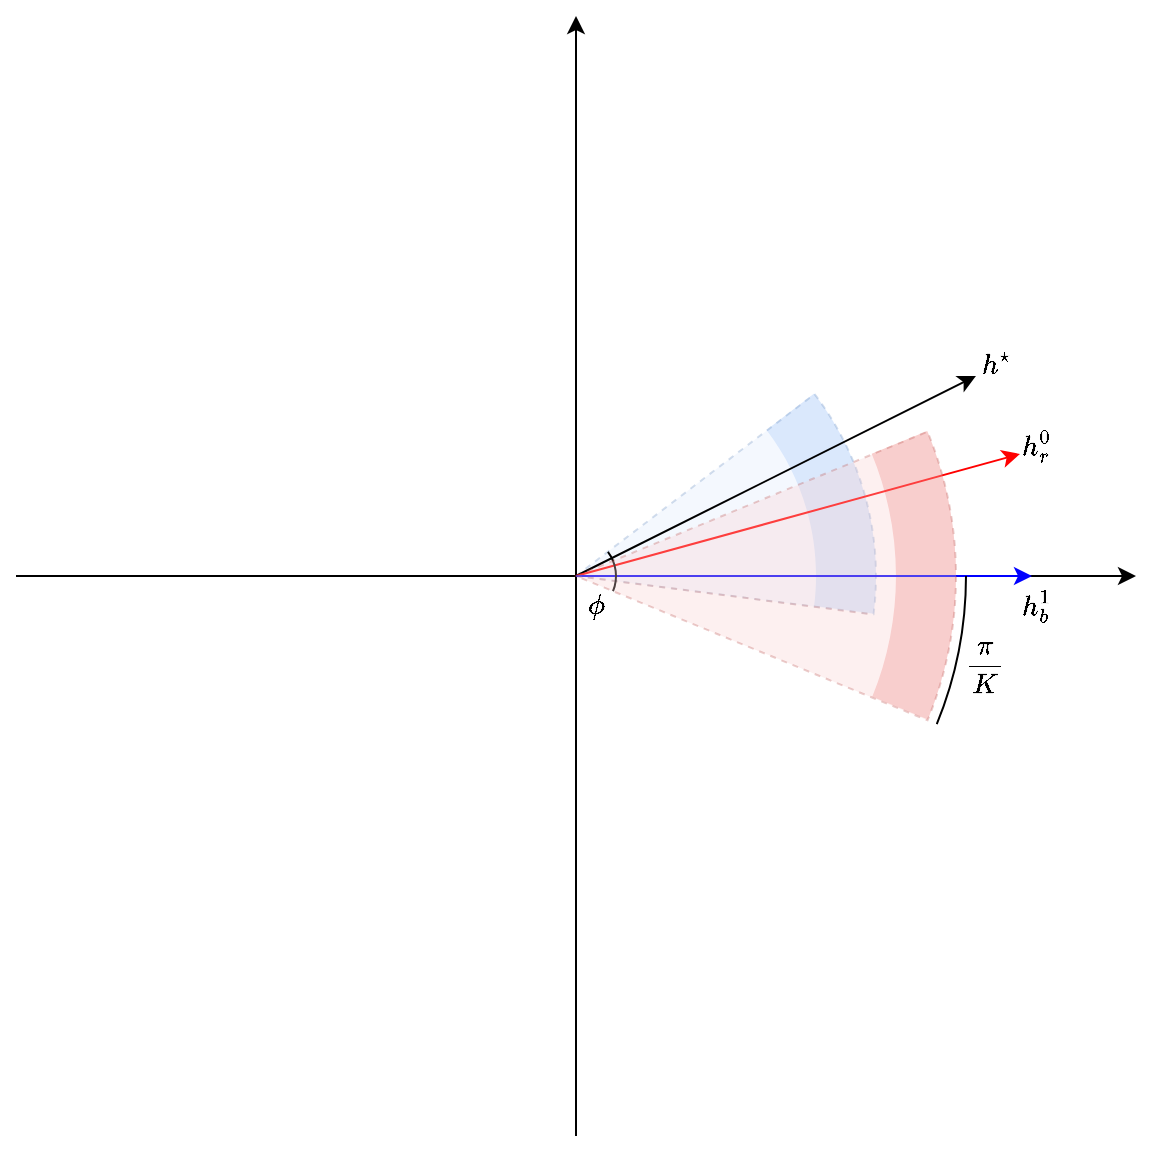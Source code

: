 <mxfile version="20.0.3" type="github">
  <diagram id="85g586EzvK8vTw8IZWv8" name="Page-1">
    <mxGraphModel dx="425" dy="235" grid="1" gridSize="10" guides="1" tooltips="1" connect="1" arrows="1" fold="1" page="1" pageScale="1" pageWidth="827" pageHeight="1169" math="1" shadow="0">
      <root>
        <mxCell id="0" />
        <mxCell id="1" parent="0" />
        <mxCell id="PyO2Ggy3WTRFLJfQddXv-3" value="" style="verticalLabelPosition=bottom;verticalAlign=top;html=1;shape=mxgraph.basic.partConcEllipse;startAngle=0.188;endAngle=0.312;arcWidth=0.2;shadow=0;fillColor=#dae8fc;strokeColor=none;rotation=-3615.13;" vertex="1" parent="1">
          <mxGeometry x="289.998" y="249.998" width="300" height="300" as="geometry" />
        </mxCell>
        <mxCell id="PyO2Ggy3WTRFLJfQddXv-44" value="" style="verticalLabelPosition=bottom;verticalAlign=top;html=1;shape=mxgraph.basic.pie;startAngle=0.188;endAngle=0.312;shadow=0;fillColor=#dae8fc;strokeColor=#6c8ebf;dashed=1;rotation=-15;opacity=30;" vertex="1" parent="1">
          <mxGeometry x="290" y="250" width="300" height="300" as="geometry" />
        </mxCell>
        <mxCell id="PyO2Ggy3WTRFLJfQddXv-4" value="" style="endArrow=classic;html=1;rounded=0;" edge="1" parent="1">
          <mxGeometry width="50" height="50" relative="1" as="geometry">
            <mxPoint x="160" y="400" as="sourcePoint" />
            <mxPoint x="720" y="400" as="targetPoint" />
          </mxGeometry>
        </mxCell>
        <mxCell id="PyO2Ggy3WTRFLJfQddXv-5" value="" style="endArrow=classic;html=1;rounded=0;" edge="1" parent="1">
          <mxGeometry width="50" height="50" relative="1" as="geometry">
            <mxPoint x="440" y="680" as="sourcePoint" />
            <mxPoint x="440" y="120" as="targetPoint" />
          </mxGeometry>
        </mxCell>
        <mxCell id="PyO2Ggy3WTRFLJfQddXv-22" value="$$h^\star$$" style="text;html=1;strokeColor=none;fillColor=none;align=center;verticalAlign=middle;whiteSpace=wrap;rounded=0;shadow=0;dashed=1;" vertex="1" parent="1">
          <mxGeometry x="640" y="280" width="20" height="30" as="geometry" />
        </mxCell>
        <mxCell id="PyO2Ggy3WTRFLJfQddXv-25" value="$$\frac{\pi}{K}$$" style="text;html=1;strokeColor=none;fillColor=none;align=center;verticalAlign=middle;whiteSpace=wrap;rounded=0;shadow=0;sketch=0;" vertex="1" parent="1">
          <mxGeometry x="635" y="430" width="20" height="30" as="geometry" />
        </mxCell>
        <mxCell id="PyO2Ggy3WTRFLJfQddXv-6" value="" style="verticalLabelPosition=bottom;verticalAlign=top;html=1;shape=mxgraph.basic.partConcEllipse;startAngle=0.188;endAngle=0.312;arcWidth=0.158;shadow=0;rotation=-3600.13;fillColor=#f8cecc;strokeColor=none;" vertex="1" parent="1">
          <mxGeometry x="249.998" y="209.998" width="380" height="380" as="geometry" />
        </mxCell>
        <mxCell id="PyO2Ggy3WTRFLJfQddXv-15" value="" style="endArrow=classic;html=1;rounded=0;" edge="1" parent="1">
          <mxGeometry width="50" height="50" relative="1" as="geometry">
            <mxPoint x="439.998" y="399.998" as="sourcePoint" />
            <mxPoint x="640" y="300" as="targetPoint" />
          </mxGeometry>
        </mxCell>
        <mxCell id="PyO2Ggy3WTRFLJfQddXv-7" value="" style="endArrow=classic;html=1;rounded=0;strokeColor=#FF0000;" edge="1" parent="1">
          <mxGeometry width="50" height="50" relative="1" as="geometry">
            <mxPoint x="439.998" y="399.998" as="sourcePoint" />
            <mxPoint x="661.998" y="338.998" as="targetPoint" />
          </mxGeometry>
        </mxCell>
        <mxCell id="PyO2Ggy3WTRFLJfQddXv-16" value="" style="endArrow=classic;html=1;rounded=0;strokeColor=#0000FF;" edge="1" parent="1">
          <mxGeometry width="50" height="50" relative="1" as="geometry">
            <mxPoint x="439.998" y="399.998" as="sourcePoint" />
            <mxPoint x="667.998" y="399.998" as="targetPoint" />
          </mxGeometry>
        </mxCell>
        <mxCell id="PyO2Ggy3WTRFLJfQddXv-19" value="" style="endArrow=none;dashed=1;html=1;rounded=0;strokeColor=#b85450;fillColor=#f8cecc;opacity=30;entryX=0.961;entryY=0.691;entryDx=0;entryDy=0;entryPerimeter=0;" edge="1" parent="1" target="PyO2Ggy3WTRFLJfQddXv-3">
          <mxGeometry width="50" height="50" relative="1" as="geometry">
            <mxPoint x="439.998" y="399.998" as="sourcePoint" />
            <mxPoint x="590" y="420" as="targetPoint" />
          </mxGeometry>
        </mxCell>
        <mxCell id="PyO2Ggy3WTRFLJfQddXv-43" value="$$h_r^0$$" style="text;html=1;strokeColor=none;fillColor=none;align=center;verticalAlign=middle;whiteSpace=wrap;rounded=0;shadow=0;sketch=0;" vertex="1" parent="1">
          <mxGeometry x="660" y="320" width="20" height="30" as="geometry" />
        </mxCell>
        <mxCell id="PyO2Ggy3WTRFLJfQddXv-45" value="" style="verticalLabelPosition=bottom;verticalAlign=top;html=1;shape=mxgraph.basic.arc;startAngle=0.25;endAngle=0.312;shadow=0;sketch=0;fontColor=#FF0000;strokeColor=#000000;fillColor=#DAE8FC;gradientColor=none;" vertex="1" parent="1">
          <mxGeometry x="245" y="205" width="390" height="390" as="geometry" />
        </mxCell>
        <mxCell id="PyO2Ggy3WTRFLJfQddXv-47" value="&lt;font color=&quot;#000000&quot;&gt;$$h_b^1$$&lt;/font&gt;" style="text;html=1;strokeColor=none;fillColor=none;align=center;verticalAlign=middle;whiteSpace=wrap;rounded=0;shadow=0;sketch=0;fontColor=#FF0000;" vertex="1" parent="1">
          <mxGeometry x="660" y="400" width="20" height="30" as="geometry" />
        </mxCell>
        <mxCell id="PyO2Ggy3WTRFLJfQddXv-50" value="" style="verticalLabelPosition=bottom;verticalAlign=top;html=1;shape=mxgraph.basic.arc;startAngle=0.147;endAngle=0.312;shadow=0;sketch=0;fontColor=#000000;strokeColor=#000000;fillColor=#DAE8FC;gradientColor=none;" vertex="1" parent="1">
          <mxGeometry x="420" y="380" width="40" height="40" as="geometry" />
        </mxCell>
        <mxCell id="PyO2Ggy3WTRFLJfQddXv-51" value="$$\phi$$" style="text;html=1;strokeColor=none;fillColor=none;align=center;verticalAlign=middle;whiteSpace=wrap;rounded=0;shadow=0;sketch=0;fontColor=#000000;" vertex="1" parent="1">
          <mxGeometry x="420" y="400" width="60" height="30" as="geometry" />
        </mxCell>
        <mxCell id="PyO2Ggy3WTRFLJfQddXv-14" value="" style="verticalLabelPosition=bottom;verticalAlign=top;html=1;shape=mxgraph.basic.pie;startAngle=0.188;endAngle=0.312;shadow=0;fillColor=#f8cecc;strokeColor=#b85450;dashed=1;rotation=0;opacity=30;" vertex="1" parent="1">
          <mxGeometry x="249.998" y="209.998" width="380" height="380" as="geometry" />
        </mxCell>
      </root>
    </mxGraphModel>
  </diagram>
</mxfile>
